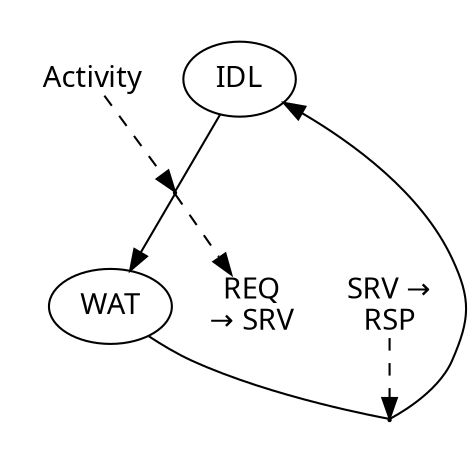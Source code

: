 digraph {
color=white;
graph [ fontname="sans-serif" ];
node [ fontname="sans-serif" ];
edge [ fontname="sans-serif" ];
A_0_false [ label="IDL", shape=ellipse ];
A_1_false [ label="WAT", shape=ellipse ];
subgraph cluster_0 {
T_0_18446744073709551615 [ shape=point, height=0.015, width=0.015 ];
A_0_false -> T_0_18446744073709551615 [ arrowhead=none, direction=forward ];
T_0_18446744073709551615 -> A_1_false;
D_0_18446744073709551615_255 [ label="Activity", shape=plain ];
D_0_18446744073709551615_255 -> T_0_18446744073709551615 [ arrowhead=normal, direction=forward, style=dashed ];
S_0_18446744073709551615_0 [ label="REQ\n&#8594; SRV", shape=plain ];
T_0_18446744073709551615 -> S_0_18446744073709551615_0 [ arrowhead=normal, direction=forward, style=dashed ];
}
subgraph cluster_1 {
T_1_18446744073709551615 [ shape=point, height=0.015, width=0.015 ];
A_1_false -> T_1_18446744073709551615 [ arrowhead=none, direction=forward ];
T_1_18446744073709551615 -> A_0_false;
D_1_18446744073709551615_3 [ label="SRV &#8594;\nRSP", shape=plain ];
D_1_18446744073709551615_3 -> T_1_18446744073709551615 [ arrowhead=normal, direction=forward, style=dashed ];
}
}
